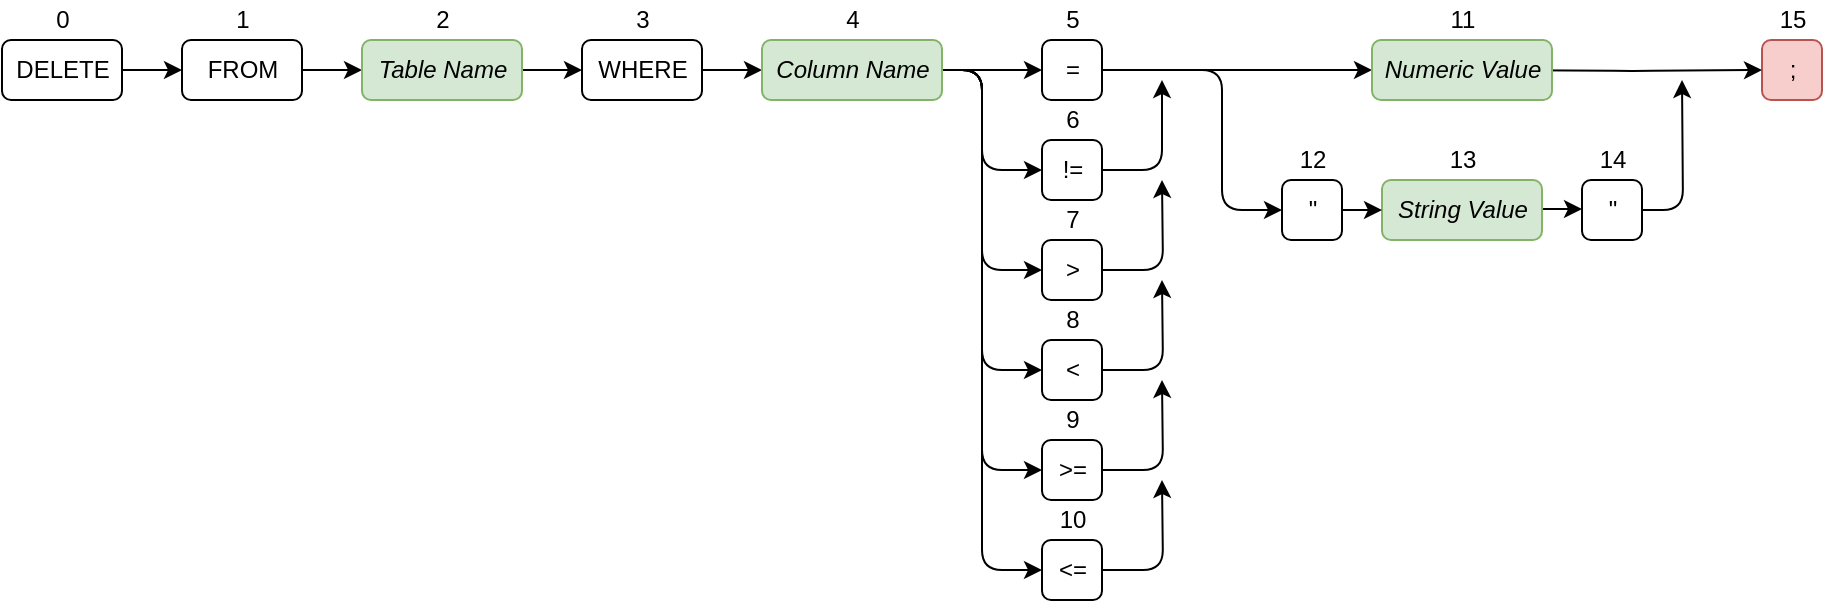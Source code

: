 <mxfile version="13.7.7" type="device"><diagram id="HH97DMklG3GvuwQJtJBX" name="Page-1"><mxGraphModel dx="1422" dy="755" grid="1" gridSize="10" guides="1" tooltips="1" connect="1" arrows="1" fold="1" page="1" pageScale="1" pageWidth="850" pageHeight="1100" math="0" shadow="0"><root><mxCell id="0"/><mxCell id="1" parent="0"/><mxCell id="w54cBLAl5rAkxmdbFsFD-27" style="edgeStyle=orthogonalEdgeStyle;orthogonalLoop=1;jettySize=auto;html=1;exitX=1;exitY=0.5;exitDx=0;exitDy=0;entryX=0;entryY=0.5;entryDx=0;entryDy=0;" parent="1" source="w54cBLAl5rAkxmdbFsFD-1" target="w54cBLAl5rAkxmdbFsFD-3" edge="1"><mxGeometry relative="1" as="geometry"/></mxCell><mxCell id="w54cBLAl5rAkxmdbFsFD-1" value="DELETE" style="html=1;rounded=1;" parent="1" vertex="1"><mxGeometry x="80" y="80" width="60" height="30" as="geometry"/></mxCell><mxCell id="w54cBLAl5rAkxmdbFsFD-2" value="0" style="text;html=1;align=center;verticalAlign=middle;resizable=0;points=[];autosize=1;rounded=1;" parent="1" vertex="1"><mxGeometry x="100" y="60" width="20" height="20" as="geometry"/></mxCell><mxCell id="w54cBLAl5rAkxmdbFsFD-28" style="edgeStyle=orthogonalEdgeStyle;orthogonalLoop=1;jettySize=auto;html=1;exitX=1;exitY=0.5;exitDx=0;exitDy=0;entryX=0;entryY=0.5;entryDx=0;entryDy=0;" parent="1" source="w54cBLAl5rAkxmdbFsFD-3" target="w54cBLAl5rAkxmdbFsFD-5" edge="1"><mxGeometry relative="1" as="geometry"/></mxCell><mxCell id="w54cBLAl5rAkxmdbFsFD-3" value="FROM" style="html=1;rounded=1;" parent="1" vertex="1"><mxGeometry x="170" y="80" width="60" height="30" as="geometry"/></mxCell><mxCell id="w54cBLAl5rAkxmdbFsFD-4" value="1" style="text;html=1;align=center;verticalAlign=middle;resizable=0;points=[];autosize=1;rounded=1;" parent="1" vertex="1"><mxGeometry x="190" y="60" width="20" height="20" as="geometry"/></mxCell><mxCell id="w54cBLAl5rAkxmdbFsFD-29" style="edgeStyle=orthogonalEdgeStyle;orthogonalLoop=1;jettySize=auto;html=1;exitX=1;exitY=0.5;exitDx=0;exitDy=0;entryX=0;entryY=0.5;entryDx=0;entryDy=0;" parent="1" source="w54cBLAl5rAkxmdbFsFD-5" target="w54cBLAl5rAkxmdbFsFD-45" edge="1"><mxGeometry relative="1" as="geometry"><mxPoint x="370" y="95" as="targetPoint"/></mxGeometry></mxCell><mxCell id="w54cBLAl5rAkxmdbFsFD-5" value="&lt;i&gt;Table Name&lt;/i&gt;" style="html=1;fillColor=#d5e8d4;strokeColor=#82b366;rounded=1;" parent="1" vertex="1"><mxGeometry x="260" y="80" width="80" height="30" as="geometry"/></mxCell><mxCell id="w54cBLAl5rAkxmdbFsFD-6" value="2" style="text;html=1;align=center;verticalAlign=middle;resizable=0;points=[];autosize=1;rounded=1;" parent="1" vertex="1"><mxGeometry x="290" y="60" width="20" height="20" as="geometry"/></mxCell><mxCell id="w54cBLAl5rAkxmdbFsFD-44" style="edgeStyle=orthogonalEdgeStyle;orthogonalLoop=1;jettySize=auto;html=1;exitX=1;exitY=0.5;exitDx=0;exitDy=0;entryX=0;entryY=0.5;entryDx=0;entryDy=0;" parent="1" source="w54cBLAl5rAkxmdbFsFD-45" edge="1"><mxGeometry relative="1" as="geometry"><mxPoint x="460" y="95" as="targetPoint"/></mxGeometry></mxCell><mxCell id="w54cBLAl5rAkxmdbFsFD-45" value="WHERE" style="html=1;rounded=1;" parent="1" vertex="1"><mxGeometry x="370" y="80" width="60" height="30" as="geometry"/></mxCell><mxCell id="w54cBLAl5rAkxmdbFsFD-46" value="3" style="text;html=1;align=center;verticalAlign=middle;resizable=0;points=[];autosize=1;rounded=1;" parent="1" vertex="1"><mxGeometry x="390" y="60" width="20" height="20" as="geometry"/></mxCell><mxCell id="w54cBLAl5rAkxmdbFsFD-50" style="edgeStyle=orthogonalEdgeStyle;orthogonalLoop=1;jettySize=auto;html=1;exitX=1;exitY=0.5;exitDx=0;exitDy=0;entryX=0;entryY=0.5;entryDx=0;entryDy=0;" parent="1" source="w54cBLAl5rAkxmdbFsFD-51" target="w54cBLAl5rAkxmdbFsFD-62" edge="1"><mxGeometry relative="1" as="geometry"><mxPoint x="570" y="95" as="sourcePoint"/><mxPoint x="600" y="95" as="targetPoint"/></mxGeometry></mxCell><mxCell id="w54cBLAl5rAkxmdbFsFD-81" style="edgeStyle=orthogonalEdgeStyle;orthogonalLoop=1;jettySize=auto;html=1;exitX=1;exitY=0.5;exitDx=0;exitDy=0;entryX=0;entryY=0.5;entryDx=0;entryDy=0;" parent="1" source="w54cBLAl5rAkxmdbFsFD-51" target="w54cBLAl5rAkxmdbFsFD-72" edge="1"><mxGeometry relative="1" as="geometry"><mxPoint x="570" y="95" as="sourcePoint"/><Array as="points"><mxPoint x="570" y="95"/><mxPoint x="570" y="345"/></Array></mxGeometry></mxCell><mxCell id="w54cBLAl5rAkxmdbFsFD-82" style="edgeStyle=orthogonalEdgeStyle;orthogonalLoop=1;jettySize=auto;html=1;exitX=1;exitY=0.5;exitDx=0;exitDy=0;entryX=0;entryY=0.5;entryDx=0;entryDy=0;" parent="1" source="w54cBLAl5rAkxmdbFsFD-51" target="w54cBLAl5rAkxmdbFsFD-64" edge="1"><mxGeometry relative="1" as="geometry"><Array as="points"><mxPoint x="570" y="95"/><mxPoint x="570" y="145"/></Array></mxGeometry></mxCell><mxCell id="w54cBLAl5rAkxmdbFsFD-83" style="edgeStyle=orthogonalEdgeStyle;orthogonalLoop=1;jettySize=auto;html=1;exitX=1;exitY=0.5;exitDx=0;exitDy=0;entryX=0;entryY=0.5;entryDx=0;entryDy=0;" parent="1" source="w54cBLAl5rAkxmdbFsFD-51" target="w54cBLAl5rAkxmdbFsFD-66" edge="1"><mxGeometry relative="1" as="geometry"><Array as="points"><mxPoint x="570" y="95"/><mxPoint x="570" y="195"/></Array></mxGeometry></mxCell><mxCell id="w54cBLAl5rAkxmdbFsFD-85" style="edgeStyle=orthogonalEdgeStyle;orthogonalLoop=1;jettySize=auto;html=1;exitX=1;exitY=0.5;exitDx=0;exitDy=0;entryX=0;entryY=0.5;entryDx=0;entryDy=0;" parent="1" source="w54cBLAl5rAkxmdbFsFD-51" target="w54cBLAl5rAkxmdbFsFD-68" edge="1"><mxGeometry relative="1" as="geometry"><Array as="points"><mxPoint x="570" y="95"/><mxPoint x="570" y="245"/></Array></mxGeometry></mxCell><mxCell id="w54cBLAl5rAkxmdbFsFD-86" style="edgeStyle=orthogonalEdgeStyle;orthogonalLoop=1;jettySize=auto;html=1;exitX=1;exitY=0.5;exitDx=0;exitDy=0;entryX=0;entryY=0.5;entryDx=0;entryDy=0;" parent="1" source="w54cBLAl5rAkxmdbFsFD-51" target="w54cBLAl5rAkxmdbFsFD-70" edge="1"><mxGeometry relative="1" as="geometry"><Array as="points"><mxPoint x="570" y="95"/><mxPoint x="570" y="295"/></Array></mxGeometry></mxCell><mxCell id="w54cBLAl5rAkxmdbFsFD-51" value="&lt;i&gt;Column Name&lt;/i&gt;" style="html=1;fillColor=#d5e8d4;strokeColor=#82b366;rounded=1;" parent="1" vertex="1"><mxGeometry x="460" y="80" width="90" height="30" as="geometry"/></mxCell><mxCell id="w54cBLAl5rAkxmdbFsFD-52" value="4" style="text;html=1;align=center;verticalAlign=middle;resizable=0;points=[];autosize=1;rounded=1;" parent="1" vertex="1"><mxGeometry x="495" y="60" width="20" height="20" as="geometry"/></mxCell><mxCell id="w54cBLAl5rAkxmdbFsFD-53" value=";" style="html=1;fillColor=#f8cecc;strokeColor=#b85450;rounded=1;" parent="1" vertex="1"><mxGeometry x="960" y="80" width="30" height="30" as="geometry"/></mxCell><mxCell id="w54cBLAl5rAkxmdbFsFD-54" value="15" style="text;html=1;align=center;verticalAlign=middle;resizable=0;points=[];autosize=1;rounded=1;" parent="1" vertex="1"><mxGeometry x="960" y="60" width="30" height="20" as="geometry"/></mxCell><mxCell id="w54cBLAl5rAkxmdbFsFD-58" style="edgeStyle=orthogonalEdgeStyle;orthogonalLoop=1;jettySize=auto;html=1;exitX=1;exitY=0.5;exitDx=0;exitDy=0;entryX=0;entryY=0.5;entryDx=0;entryDy=0;" parent="1" target="w54cBLAl5rAkxmdbFsFD-53" edge="1"><mxGeometry relative="1" as="geometry"><mxPoint x="830" y="95" as="sourcePoint"/><mxPoint x="860" y="95" as="targetPoint"/></mxGeometry></mxCell><mxCell id="w54cBLAl5rAkxmdbFsFD-76" style="edgeStyle=orthogonalEdgeStyle;orthogonalLoop=1;jettySize=auto;html=1;exitX=1;exitY=0.5;exitDx=0;exitDy=0;entryX=0;entryY=0.5;entryDx=0;entryDy=0;" parent="1" source="w54cBLAl5rAkxmdbFsFD-62" target="w54cBLAl5rAkxmdbFsFD-74" edge="1"><mxGeometry relative="1" as="geometry"><mxPoint x="655" y="95" as="targetPoint"/></mxGeometry></mxCell><mxCell id="E5-pLHSfCQ5n6QN4_R9a-12" style="edgeStyle=orthogonalEdgeStyle;rounded=1;orthogonalLoop=1;jettySize=auto;html=1;exitX=1;exitY=0.5;exitDx=0;exitDy=0;entryX=0;entryY=0.5;entryDx=0;entryDy=0;" parent="1" source="w54cBLAl5rAkxmdbFsFD-62" target="E5-pLHSfCQ5n6QN4_R9a-4" edge="1"><mxGeometry relative="1" as="geometry"><Array as="points"><mxPoint x="690" y="95"/><mxPoint x="690" y="165"/></Array></mxGeometry></mxCell><mxCell id="w54cBLAl5rAkxmdbFsFD-62" value="=" style="html=1;rounded=1;" parent="1" vertex="1"><mxGeometry x="600" y="80" width="30" height="30" as="geometry"/></mxCell><mxCell id="w54cBLAl5rAkxmdbFsFD-63" value="5" style="text;html=1;align=center;verticalAlign=middle;resizable=0;points=[];autosize=1;rounded=1;" parent="1" vertex="1"><mxGeometry x="605" y="60" width="20" height="20" as="geometry"/></mxCell><mxCell id="E5-pLHSfCQ5n6QN4_R9a-7" style="edgeStyle=orthogonalEdgeStyle;rounded=1;orthogonalLoop=1;jettySize=auto;html=1;exitX=1;exitY=0.5;exitDx=0;exitDy=0;" parent="1" source="w54cBLAl5rAkxmdbFsFD-64" edge="1"><mxGeometry relative="1" as="geometry"><mxPoint x="660" y="100" as="targetPoint"/><Array as="points"><mxPoint x="660" y="145"/><mxPoint x="660" y="100"/></Array></mxGeometry></mxCell><mxCell id="w54cBLAl5rAkxmdbFsFD-64" value="!=" style="html=1;rounded=1;" parent="1" vertex="1"><mxGeometry x="600" y="130" width="30" height="30" as="geometry"/></mxCell><mxCell id="w54cBLAl5rAkxmdbFsFD-65" value="6" style="text;html=1;align=center;verticalAlign=middle;resizable=0;points=[];autosize=1;rounded=1;" parent="1" vertex="1"><mxGeometry x="605" y="110" width="20" height="20" as="geometry"/></mxCell><mxCell id="E5-pLHSfCQ5n6QN4_R9a-8" style="edgeStyle=orthogonalEdgeStyle;rounded=1;orthogonalLoop=1;jettySize=auto;html=1;exitX=1;exitY=0.5;exitDx=0;exitDy=0;" parent="1" source="w54cBLAl5rAkxmdbFsFD-66" edge="1"><mxGeometry relative="1" as="geometry"><mxPoint x="660" y="150" as="targetPoint"/></mxGeometry></mxCell><mxCell id="w54cBLAl5rAkxmdbFsFD-66" value="&amp;gt;" style="html=1;rounded=1;" parent="1" vertex="1"><mxGeometry x="600" y="180" width="30" height="30" as="geometry"/></mxCell><mxCell id="w54cBLAl5rAkxmdbFsFD-67" value="7" style="text;html=1;align=center;verticalAlign=middle;resizable=0;points=[];autosize=1;rounded=1;" parent="1" vertex="1"><mxGeometry x="605" y="160" width="20" height="20" as="geometry"/></mxCell><mxCell id="E5-pLHSfCQ5n6QN4_R9a-9" style="edgeStyle=orthogonalEdgeStyle;rounded=1;orthogonalLoop=1;jettySize=auto;html=1;exitX=1;exitY=0.5;exitDx=0;exitDy=0;" parent="1" source="w54cBLAl5rAkxmdbFsFD-68" edge="1"><mxGeometry relative="1" as="geometry"><mxPoint x="660" y="200" as="targetPoint"/></mxGeometry></mxCell><mxCell id="w54cBLAl5rAkxmdbFsFD-68" value="&amp;lt;" style="html=1;rounded=1;" parent="1" vertex="1"><mxGeometry x="600" y="230" width="30" height="30" as="geometry"/></mxCell><mxCell id="w54cBLAl5rAkxmdbFsFD-69" value="8" style="text;html=1;align=center;verticalAlign=middle;resizable=0;points=[];autosize=1;rounded=1;" parent="1" vertex="1"><mxGeometry x="605" y="210" width="20" height="20" as="geometry"/></mxCell><mxCell id="E5-pLHSfCQ5n6QN4_R9a-10" style="edgeStyle=orthogonalEdgeStyle;rounded=1;orthogonalLoop=1;jettySize=auto;html=1;exitX=1;exitY=0.5;exitDx=0;exitDy=0;" parent="1" source="w54cBLAl5rAkxmdbFsFD-70" edge="1"><mxGeometry relative="1" as="geometry"><mxPoint x="660" y="250" as="targetPoint"/></mxGeometry></mxCell><mxCell id="w54cBLAl5rAkxmdbFsFD-70" value="&amp;gt;=" style="html=1;rounded=1;" parent="1" vertex="1"><mxGeometry x="600" y="280" width="30" height="30" as="geometry"/></mxCell><mxCell id="w54cBLAl5rAkxmdbFsFD-71" value="9" style="text;html=1;align=center;verticalAlign=middle;resizable=0;points=[];autosize=1;rounded=1;" parent="1" vertex="1"><mxGeometry x="605" y="260" width="20" height="20" as="geometry"/></mxCell><mxCell id="E5-pLHSfCQ5n6QN4_R9a-11" style="edgeStyle=orthogonalEdgeStyle;rounded=1;orthogonalLoop=1;jettySize=auto;html=1;exitX=1;exitY=0.5;exitDx=0;exitDy=0;" parent="1" source="w54cBLAl5rAkxmdbFsFD-72" edge="1"><mxGeometry relative="1" as="geometry"><mxPoint x="660" y="300" as="targetPoint"/></mxGeometry></mxCell><mxCell id="w54cBLAl5rAkxmdbFsFD-72" value="&amp;lt;=" style="html=1;rounded=1;" parent="1" vertex="1"><mxGeometry x="600" y="330" width="30" height="30" as="geometry"/></mxCell><mxCell id="w54cBLAl5rAkxmdbFsFD-73" value="10" style="text;html=1;align=center;verticalAlign=middle;resizable=0;points=[];autosize=1;rounded=1;" parent="1" vertex="1"><mxGeometry x="600" y="310" width="30" height="20" as="geometry"/></mxCell><mxCell id="w54cBLAl5rAkxmdbFsFD-74" value="&lt;i&gt;Numeric Value&lt;/i&gt;" style="html=1;fillColor=#d5e8d4;strokeColor=#82b366;rounded=1;" parent="1" vertex="1"><mxGeometry x="765" y="80" width="90" height="30" as="geometry"/></mxCell><mxCell id="w54cBLAl5rAkxmdbFsFD-75" value="11" style="text;html=1;align=center;verticalAlign=middle;resizable=0;points=[];autosize=1;rounded=1;" parent="1" vertex="1"><mxGeometry x="795" y="60" width="30" height="20" as="geometry"/></mxCell><mxCell id="E5-pLHSfCQ5n6QN4_R9a-1" style="edgeStyle=orthogonalEdgeStyle;orthogonalLoop=1;jettySize=auto;html=1;exitX=1;exitY=0.5;exitDx=0;exitDy=0;entryX=0;entryY=0.5;entryDx=0;entryDy=0;" parent="1" target="E5-pLHSfCQ5n6QN4_R9a-5" edge="1"><mxGeometry relative="1" as="geometry"><mxPoint x="840" y="164.5" as="sourcePoint"/><mxPoint x="880" y="164.5" as="targetPoint"/></mxGeometry></mxCell><mxCell id="E5-pLHSfCQ5n6QN4_R9a-2" value="&lt;i&gt;String Value&lt;/i&gt;" style="html=1;fillColor=#d5e8d4;strokeColor=#82b366;rounded=1;" parent="1" vertex="1"><mxGeometry x="770" y="150" width="80" height="30" as="geometry"/></mxCell><mxCell id="E5-pLHSfCQ5n6QN4_R9a-3" value="13" style="text;html=1;align=center;verticalAlign=middle;resizable=0;points=[];autosize=1;rounded=1;" parent="1" vertex="1"><mxGeometry x="795" y="130" width="30" height="20" as="geometry"/></mxCell><mxCell id="E5-pLHSfCQ5n6QN4_R9a-6" style="edgeStyle=orthogonalEdgeStyle;rounded=0;orthogonalLoop=1;jettySize=auto;html=1;exitX=1;exitY=0.5;exitDx=0;exitDy=0;entryX=0;entryY=0.5;entryDx=0;entryDy=0;" parent="1" source="E5-pLHSfCQ5n6QN4_R9a-4" target="E5-pLHSfCQ5n6QN4_R9a-2" edge="1"><mxGeometry relative="1" as="geometry"/></mxCell><mxCell id="E5-pLHSfCQ5n6QN4_R9a-4" value="&quot;" style="html=1;rounded=1;" parent="1" vertex="1"><mxGeometry x="720" y="150" width="30" height="30" as="geometry"/></mxCell><mxCell id="E5-pLHSfCQ5n6QN4_R9a-13" style="edgeStyle=orthogonalEdgeStyle;rounded=1;orthogonalLoop=1;jettySize=auto;html=1;exitX=1;exitY=0.5;exitDx=0;exitDy=0;" parent="1" source="E5-pLHSfCQ5n6QN4_R9a-5" edge="1"><mxGeometry relative="1" as="geometry"><mxPoint x="920" y="100" as="targetPoint"/></mxGeometry></mxCell><mxCell id="E5-pLHSfCQ5n6QN4_R9a-5" value="&quot;" style="html=1;rounded=1;" parent="1" vertex="1"><mxGeometry x="870" y="150" width="30" height="30" as="geometry"/></mxCell><mxCell id="E5-pLHSfCQ5n6QN4_R9a-14" value="12" style="text;html=1;align=center;verticalAlign=middle;resizable=0;points=[];autosize=1;rounded=1;" parent="1" vertex="1"><mxGeometry x="720" y="130" width="30" height="20" as="geometry"/></mxCell><mxCell id="E5-pLHSfCQ5n6QN4_R9a-15" value="14" style="text;html=1;align=center;verticalAlign=middle;resizable=0;points=[];autosize=1;rounded=1;" parent="1" vertex="1"><mxGeometry x="870" y="130" width="30" height="20" as="geometry"/></mxCell></root></mxGraphModel></diagram></mxfile>